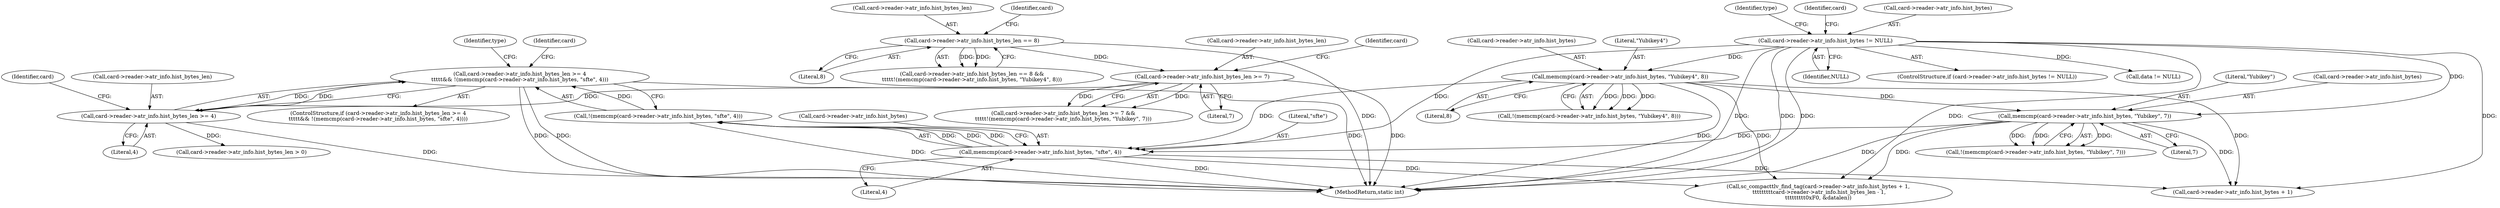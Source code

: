 digraph "0_OpenSC_8fe377e93b4b56060e5bbfb6f3142ceaeca744fa_15@API" {
"1000236" [label="(Call,card->reader->atr_info.hist_bytes_len >= 4\n\t\t\t\t\t&& !(memcmp(card->reader->atr_info.hist_bytes, \"sfte\", 4)))"];
"1000237" [label="(Call,card->reader->atr_info.hist_bytes_len >= 4)"];
"1000210" [label="(Call,card->reader->atr_info.hist_bytes_len >= 7)"];
"1000183" [label="(Call,card->reader->atr_info.hist_bytes_len == 8)"];
"1000246" [label="(Call,!(memcmp(card->reader->atr_info.hist_bytes, \"sfte\", 4)))"];
"1000247" [label="(Call,memcmp(card->reader->atr_info.hist_bytes, \"sfte\", 4))"];
"1000171" [label="(Call,card->reader->atr_info.hist_bytes != NULL)"];
"1000220" [label="(Call,memcmp(card->reader->atr_info.hist_bytes, \"Yubikey\", 7))"];
"1000193" [label="(Call,memcmp(card->reader->atr_info.hist_bytes, \"Yubikey4\", 8))"];
"1000187" [label="(Identifier,card)"];
"1000210" [label="(Call,card->reader->atr_info.hist_bytes_len >= 7)"];
"1000219" [label="(Call,!(memcmp(card->reader->atr_info.hist_bytes, \"Yubikey\", 7)))"];
"1000235" [label="(ControlStructure,if (card->reader->atr_info.hist_bytes_len >= 4\n\t\t\t\t\t&& !(memcmp(card->reader->atr_info.hist_bytes, \"sfte\", 4))))"];
"1000221" [label="(Call,card->reader->atr_info.hist_bytes)"];
"1000248" [label="(Call,card->reader->atr_info.hist_bytes)"];
"1000251" [label="(Identifier,card)"];
"1000259" [label="(Identifier,type)"];
"1000211" [label="(Call,card->reader->atr_info.hist_bytes_len)"];
"1000220" [label="(Call,memcmp(card->reader->atr_info.hist_bytes, \"Yubikey\", 7))"];
"1000237" [label="(Call,card->reader->atr_info.hist_bytes_len >= 4)"];
"1000218" [label="(Literal,7)"];
"1000246" [label="(Call,!(memcmp(card->reader->atr_info.hist_bytes, \"sfte\", 4)))"];
"1000202" [label="(Literal,8)"];
"1000228" [label="(Literal,\"Yubikey\")"];
"1000171" [label="(Call,card->reader->atr_info.hist_bytes != NULL)"];
"1000289" [label="(Call,sc_compacttlv_find_tag(card->reader->atr_info.hist_bytes + 1,\n \t\t\t\t\t\t\t\t\tcard->reader->atr_info.hist_bytes_len - 1,\n\t\t\t\t\t\t\t\t\t0xF0, &datalen))"];
"1000179" [label="(Identifier,NULL)"];
"1000172" [label="(Call,card->reader->atr_info.hist_bytes)"];
"1000229" [label="(Literal,7)"];
"1000356" [label="(Identifier,type)"];
"1000290" [label="(Call,card->reader->atr_info.hist_bytes + 1)"];
"1000192" [label="(Call,!(memcmp(card->reader->atr_info.hist_bytes, \"Yubikey4\", 8)))"];
"1000201" [label="(Literal,\"Yubikey4\")"];
"1000182" [label="(Call,card->reader->atr_info.hist_bytes_len == 8 &&\n\t\t\t\t\t!(memcmp(card->reader->atr_info.hist_bytes, \"Yubikey4\", 8)))"];
"1000183" [label="(Call,card->reader->atr_info.hist_bytes_len == 8)"];
"1000264" [label="(Call,card->reader->atr_info.hist_bytes_len > 0)"];
"1000184" [label="(Call,card->reader->atr_info.hist_bytes_len)"];
"1000170" [label="(ControlStructure,if (card->reader->atr_info.hist_bytes != NULL))"];
"1000194" [label="(Call,card->reader->atr_info.hist_bytes)"];
"1000238" [label="(Call,card->reader->atr_info.hist_bytes_len)"];
"1000256" [label="(Literal,4)"];
"1000209" [label="(Call,card->reader->atr_info.hist_bytes_len >= 7 &&\n\t\t\t\t\t!(memcmp(card->reader->atr_info.hist_bytes, \"Yubikey\", 7)))"];
"1000245" [label="(Literal,4)"];
"1000255" [label="(Literal,\"sfte\")"];
"1000224" [label="(Identifier,card)"];
"1000236" [label="(Call,card->reader->atr_info.hist_bytes_len >= 4\n\t\t\t\t\t&& !(memcmp(card->reader->atr_info.hist_bytes, \"sfte\", 4)))"];
"1000526" [label="(MethodReturn,static int)"];
"1000247" [label="(Call,memcmp(card->reader->atr_info.hist_bytes, \"sfte\", 4))"];
"1000191" [label="(Literal,8)"];
"1000312" [label="(Call,data != NULL)"];
"1000197" [label="(Identifier,card)"];
"1000268" [label="(Identifier,card)"];
"1000193" [label="(Call,memcmp(card->reader->atr_info.hist_bytes, \"Yubikey4\", 8))"];
"1000236" -> "1000235"  [label="AST: "];
"1000236" -> "1000237"  [label="CFG: "];
"1000236" -> "1000246"  [label="CFG: "];
"1000237" -> "1000236"  [label="AST: "];
"1000246" -> "1000236"  [label="AST: "];
"1000259" -> "1000236"  [label="CFG: "];
"1000268" -> "1000236"  [label="CFG: "];
"1000236" -> "1000526"  [label="DDG: "];
"1000236" -> "1000526"  [label="DDG: "];
"1000236" -> "1000526"  [label="DDG: "];
"1000237" -> "1000236"  [label="DDG: "];
"1000237" -> "1000236"  [label="DDG: "];
"1000246" -> "1000236"  [label="DDG: "];
"1000237" -> "1000245"  [label="CFG: "];
"1000238" -> "1000237"  [label="AST: "];
"1000245" -> "1000237"  [label="AST: "];
"1000251" -> "1000237"  [label="CFG: "];
"1000237" -> "1000526"  [label="DDG: "];
"1000210" -> "1000237"  [label="DDG: "];
"1000237" -> "1000264"  [label="DDG: "];
"1000210" -> "1000209"  [label="AST: "];
"1000210" -> "1000218"  [label="CFG: "];
"1000211" -> "1000210"  [label="AST: "];
"1000218" -> "1000210"  [label="AST: "];
"1000224" -> "1000210"  [label="CFG: "];
"1000209" -> "1000210"  [label="CFG: "];
"1000210" -> "1000526"  [label="DDG: "];
"1000210" -> "1000209"  [label="DDG: "];
"1000210" -> "1000209"  [label="DDG: "];
"1000183" -> "1000210"  [label="DDG: "];
"1000183" -> "1000182"  [label="AST: "];
"1000183" -> "1000191"  [label="CFG: "];
"1000184" -> "1000183"  [label="AST: "];
"1000191" -> "1000183"  [label="AST: "];
"1000197" -> "1000183"  [label="CFG: "];
"1000182" -> "1000183"  [label="CFG: "];
"1000183" -> "1000526"  [label="DDG: "];
"1000183" -> "1000182"  [label="DDG: "];
"1000183" -> "1000182"  [label="DDG: "];
"1000246" -> "1000247"  [label="CFG: "];
"1000247" -> "1000246"  [label="AST: "];
"1000246" -> "1000526"  [label="DDG: "];
"1000247" -> "1000246"  [label="DDG: "];
"1000247" -> "1000246"  [label="DDG: "];
"1000247" -> "1000246"  [label="DDG: "];
"1000247" -> "1000256"  [label="CFG: "];
"1000248" -> "1000247"  [label="AST: "];
"1000255" -> "1000247"  [label="AST: "];
"1000256" -> "1000247"  [label="AST: "];
"1000247" -> "1000526"  [label="DDG: "];
"1000171" -> "1000247"  [label="DDG: "];
"1000220" -> "1000247"  [label="DDG: "];
"1000193" -> "1000247"  [label="DDG: "];
"1000247" -> "1000289"  [label="DDG: "];
"1000247" -> "1000290"  [label="DDG: "];
"1000171" -> "1000170"  [label="AST: "];
"1000171" -> "1000179"  [label="CFG: "];
"1000172" -> "1000171"  [label="AST: "];
"1000179" -> "1000171"  [label="AST: "];
"1000187" -> "1000171"  [label="CFG: "];
"1000356" -> "1000171"  [label="CFG: "];
"1000171" -> "1000526"  [label="DDG: "];
"1000171" -> "1000526"  [label="DDG: "];
"1000171" -> "1000526"  [label="DDG: "];
"1000171" -> "1000193"  [label="DDG: "];
"1000171" -> "1000220"  [label="DDG: "];
"1000171" -> "1000289"  [label="DDG: "];
"1000171" -> "1000290"  [label="DDG: "];
"1000171" -> "1000312"  [label="DDG: "];
"1000220" -> "1000219"  [label="AST: "];
"1000220" -> "1000229"  [label="CFG: "];
"1000221" -> "1000220"  [label="AST: "];
"1000228" -> "1000220"  [label="AST: "];
"1000229" -> "1000220"  [label="AST: "];
"1000219" -> "1000220"  [label="CFG: "];
"1000220" -> "1000526"  [label="DDG: "];
"1000220" -> "1000219"  [label="DDG: "];
"1000220" -> "1000219"  [label="DDG: "];
"1000220" -> "1000219"  [label="DDG: "];
"1000193" -> "1000220"  [label="DDG: "];
"1000220" -> "1000289"  [label="DDG: "];
"1000220" -> "1000290"  [label="DDG: "];
"1000193" -> "1000192"  [label="AST: "];
"1000193" -> "1000202"  [label="CFG: "];
"1000194" -> "1000193"  [label="AST: "];
"1000201" -> "1000193"  [label="AST: "];
"1000202" -> "1000193"  [label="AST: "];
"1000192" -> "1000193"  [label="CFG: "];
"1000193" -> "1000526"  [label="DDG: "];
"1000193" -> "1000192"  [label="DDG: "];
"1000193" -> "1000192"  [label="DDG: "];
"1000193" -> "1000192"  [label="DDG: "];
"1000193" -> "1000289"  [label="DDG: "];
"1000193" -> "1000290"  [label="DDG: "];
}
